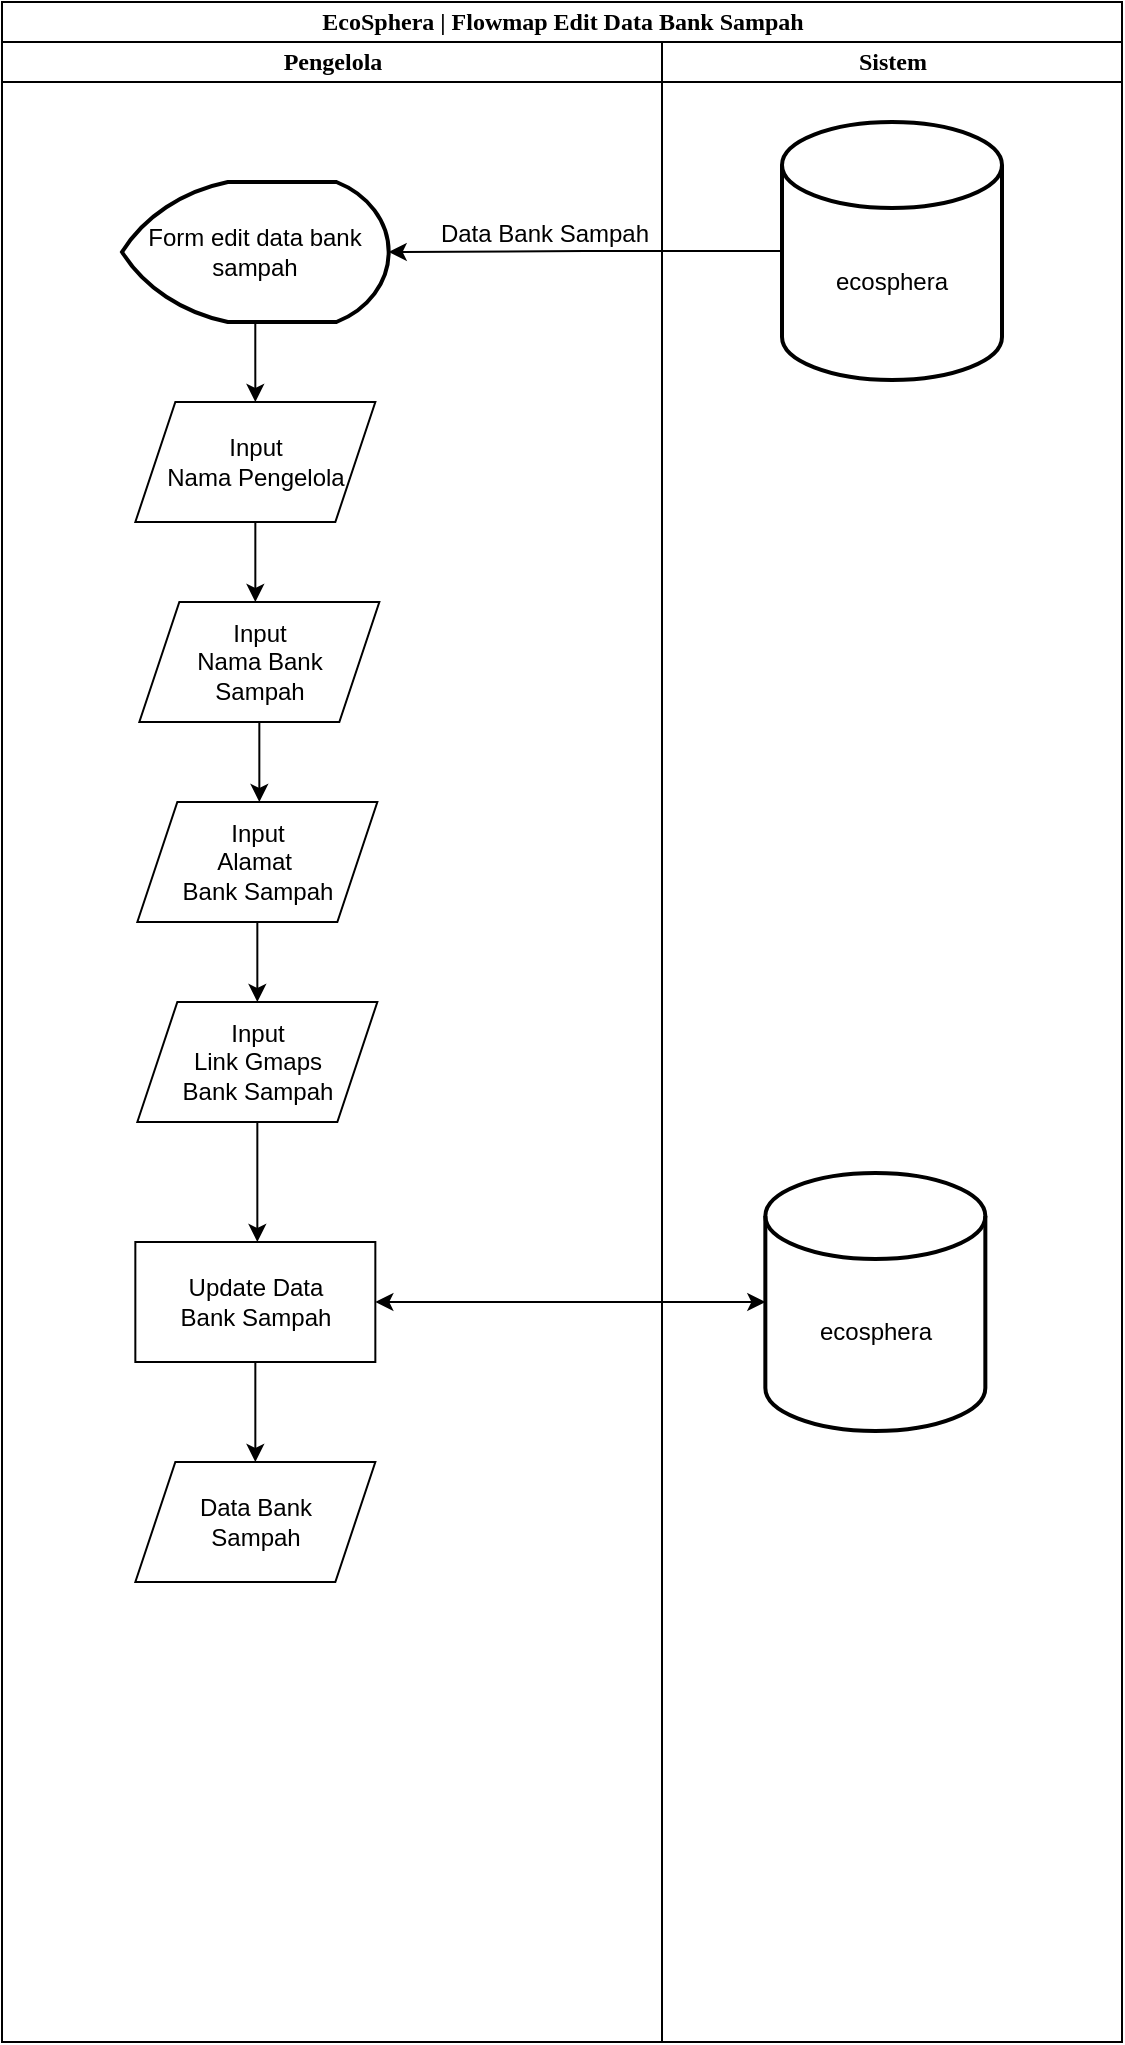 <mxfile version="20.3.0" type="device"><diagram id="dncpg9zuQDqxlZP3yS89" name="Page-1"><mxGraphModel dx="827" dy="517" grid="1" gridSize="10" guides="1" tooltips="1" connect="1" arrows="1" fold="1" page="1" pageScale="1" pageWidth="2339" pageHeight="3300" math="0" shadow="0"><root><mxCell id="0"/><mxCell id="1" parent="0"/><mxCell id="bPrlawOipyYoqwLbvq1m-11" value="&lt;font style=&quot;font-size: 12px;&quot;&gt;EcoSphera | Flowmap Edit Data Bank Sampah&lt;/font&gt;" style="swimlane;html=1;childLayout=stackLayout;startSize=20;rounded=0;shadow=0;labelBackgroundColor=none;strokeWidth=1;fontFamily=Times New Roman;fontSize=8;align=center;" vertex="1" parent="1"><mxGeometry x="210" y="90" width="560" height="1020" as="geometry"/></mxCell><mxCell id="bPrlawOipyYoqwLbvq1m-12" value="" style="endArrow=classic;startArrow=classic;html=1;rounded=0;entryX=0;entryY=0.5;entryDx=0;entryDy=0;entryPerimeter=0;" edge="1" parent="bPrlawOipyYoqwLbvq1m-11" source="bPrlawOipyYoqwLbvq1m-25" target="bPrlawOipyYoqwLbvq1m-29"><mxGeometry width="50" height="50" relative="1" as="geometry"><mxPoint x="251.67" y="680" as="sourcePoint"/><mxPoint x="301.67" y="630" as="targetPoint"/></mxGeometry></mxCell><mxCell id="bPrlawOipyYoqwLbvq1m-13" value="Pengelola" style="swimlane;html=1;startSize=20;fontFamily=Times New Roman;" vertex="1" parent="bPrlawOipyYoqwLbvq1m-11"><mxGeometry y="20" width="330" height="1000" as="geometry"><mxRectangle y="20" width="40" height="1000" as="alternateBounds"/></mxGeometry></mxCell><mxCell id="bPrlawOipyYoqwLbvq1m-14" style="edgeStyle=elbowEdgeStyle;rounded=0;orthogonalLoop=1;jettySize=auto;html=1;entryX=0.5;entryY=0;entryDx=0;entryDy=0;entryPerimeter=0;" edge="1" parent="bPrlawOipyYoqwLbvq1m-13"><mxGeometry relative="1" as="geometry"><mxPoint x="124.793" y="559.793" as="sourcePoint"/></mxGeometry></mxCell><mxCell id="bPrlawOipyYoqwLbvq1m-15" style="edgeStyle=orthogonalEdgeStyle;rounded=0;orthogonalLoop=1;jettySize=auto;html=1;entryX=0.5;entryY=0;entryDx=0;entryDy=0;" edge="1" parent="bPrlawOipyYoqwLbvq1m-13" source="bPrlawOipyYoqwLbvq1m-16" target="bPrlawOipyYoqwLbvq1m-17"><mxGeometry relative="1" as="geometry"/></mxCell><mxCell id="bPrlawOipyYoqwLbvq1m-16" value="Form edit data bank sampah" style="strokeWidth=2;html=1;shape=mxgraph.flowchart.display;whiteSpace=wrap;" vertex="1" parent="bPrlawOipyYoqwLbvq1m-13"><mxGeometry x="60" y="70" width="133.34" height="70" as="geometry"/></mxCell><mxCell id="bPrlawOipyYoqwLbvq1m-17" value="Input&lt;br&gt;Nama Pengelola" style="shape=parallelogram;perimeter=parallelogramPerimeter;whiteSpace=wrap;html=1;fixedSize=1;" vertex="1" parent="bPrlawOipyYoqwLbvq1m-13"><mxGeometry x="66.67" y="180" width="120" height="60" as="geometry"/></mxCell><mxCell id="bPrlawOipyYoqwLbvq1m-18" value="Input&lt;br&gt;Nama Bank&lt;br&gt;Sampah" style="shape=parallelogram;perimeter=parallelogramPerimeter;whiteSpace=wrap;html=1;fixedSize=1;" vertex="1" parent="bPrlawOipyYoqwLbvq1m-13"><mxGeometry x="68.67" y="280" width="120" height="60" as="geometry"/></mxCell><mxCell id="bPrlawOipyYoqwLbvq1m-19" value="" style="edgeStyle=orthogonalEdgeStyle;rounded=0;orthogonalLoop=1;jettySize=auto;html=1;" edge="1" parent="bPrlawOipyYoqwLbvq1m-13" source="bPrlawOipyYoqwLbvq1m-17" target="bPrlawOipyYoqwLbvq1m-18"><mxGeometry relative="1" as="geometry"><Array as="points"><mxPoint x="126.67" y="240"/><mxPoint x="126.67" y="240"/></Array></mxGeometry></mxCell><mxCell id="bPrlawOipyYoqwLbvq1m-20" value="Input&lt;br&gt;Alamat&amp;nbsp;&lt;br&gt;Bank Sampah" style="shape=parallelogram;perimeter=parallelogramPerimeter;whiteSpace=wrap;html=1;fixedSize=1;" vertex="1" parent="bPrlawOipyYoqwLbvq1m-13"><mxGeometry x="67.67" y="380" width="120" height="60" as="geometry"/></mxCell><mxCell id="bPrlawOipyYoqwLbvq1m-21" value="" style="edgeStyle=orthogonalEdgeStyle;rounded=0;orthogonalLoop=1;jettySize=auto;html=1;" edge="1" parent="bPrlawOipyYoqwLbvq1m-13" source="bPrlawOipyYoqwLbvq1m-18" target="bPrlawOipyYoqwLbvq1m-20"><mxGeometry relative="1" as="geometry"><Array as="points"><mxPoint x="127.67" y="340"/><mxPoint x="127.67" y="340"/></Array></mxGeometry></mxCell><mxCell id="bPrlawOipyYoqwLbvq1m-22" value="Input&lt;br&gt;Link Gmaps&lt;br&gt;Bank Sampah" style="shape=parallelogram;perimeter=parallelogramPerimeter;whiteSpace=wrap;html=1;fixedSize=1;" vertex="1" parent="bPrlawOipyYoqwLbvq1m-13"><mxGeometry x="67.67" y="480" width="120" height="60" as="geometry"/></mxCell><mxCell id="bPrlawOipyYoqwLbvq1m-23" value="" style="edgeStyle=orthogonalEdgeStyle;rounded=0;orthogonalLoop=1;jettySize=auto;html=1;" edge="1" parent="bPrlawOipyYoqwLbvq1m-13" source="bPrlawOipyYoqwLbvq1m-20" target="bPrlawOipyYoqwLbvq1m-22"><mxGeometry relative="1" as="geometry"/></mxCell><mxCell id="bPrlawOipyYoqwLbvq1m-24" style="edgeStyle=orthogonalEdgeStyle;rounded=0;orthogonalLoop=1;jettySize=auto;html=1;entryX=0.5;entryY=0;entryDx=0;entryDy=0;" edge="1" parent="bPrlawOipyYoqwLbvq1m-13" source="bPrlawOipyYoqwLbvq1m-25" target="bPrlawOipyYoqwLbvq1m-27"><mxGeometry relative="1" as="geometry"/></mxCell><mxCell id="bPrlawOipyYoqwLbvq1m-25" value="Update Data&lt;br&gt;Bank Sampah" style="rounded=0;whiteSpace=wrap;html=1;" vertex="1" parent="bPrlawOipyYoqwLbvq1m-13"><mxGeometry x="66.67" y="600" width="120" height="60" as="geometry"/></mxCell><mxCell id="bPrlawOipyYoqwLbvq1m-26" value="" style="edgeStyle=orthogonalEdgeStyle;rounded=0;orthogonalLoop=1;jettySize=auto;html=1;" edge="1" parent="bPrlawOipyYoqwLbvq1m-13" source="bPrlawOipyYoqwLbvq1m-22" target="bPrlawOipyYoqwLbvq1m-25"><mxGeometry relative="1" as="geometry"><Array as="points"><mxPoint x="126.67" y="530"/><mxPoint x="126.67" y="530"/></Array></mxGeometry></mxCell><mxCell id="bPrlawOipyYoqwLbvq1m-27" value="Data Bank&lt;br&gt;Sampah" style="shape=parallelogram;perimeter=parallelogramPerimeter;whiteSpace=wrap;html=1;fixedSize=1;" vertex="1" parent="bPrlawOipyYoqwLbvq1m-13"><mxGeometry x="66.67" y="710" width="120" height="60" as="geometry"/></mxCell><mxCell id="bPrlawOipyYoqwLbvq1m-33" value="Data Bank Sampah" style="text;html=1;align=center;verticalAlign=middle;resizable=0;points=[];autosize=1;strokeColor=none;fillColor=none;" vertex="1" parent="bPrlawOipyYoqwLbvq1m-13"><mxGeometry x="206" y="81" width="130" height="30" as="geometry"/></mxCell><mxCell id="bPrlawOipyYoqwLbvq1m-28" value="Sistem" style="swimlane;html=1;startSize=20;fontFamily=Times New Roman;" vertex="1" parent="bPrlawOipyYoqwLbvq1m-11"><mxGeometry x="330" y="20" width="230" height="1000" as="geometry"/></mxCell><mxCell id="bPrlawOipyYoqwLbvq1m-29" value="&lt;div&gt;&lt;br&gt;&lt;/div&gt;&lt;div&gt;&lt;br&gt;&lt;/div&gt;ecosphera&lt;div&gt;&lt;/div&gt;" style="strokeWidth=2;html=1;shape=mxgraph.flowchart.database;whiteSpace=wrap;" vertex="1" parent="bPrlawOipyYoqwLbvq1m-28"><mxGeometry x="51.67" y="565.5" width="110" height="129" as="geometry"/></mxCell><mxCell id="bPrlawOipyYoqwLbvq1m-30" value="&lt;div&gt;&lt;br&gt;&lt;/div&gt;&lt;div&gt;&lt;br&gt;&lt;/div&gt;ecosphera&lt;div&gt;&lt;/div&gt;" style="strokeWidth=2;html=1;shape=mxgraph.flowchart.database;whiteSpace=wrap;" vertex="1" parent="bPrlawOipyYoqwLbvq1m-28"><mxGeometry x="60" y="40" width="110" height="129" as="geometry"/></mxCell><mxCell id="bPrlawOipyYoqwLbvq1m-31" style="edgeStyle=orthogonalEdgeStyle;rounded=0;orthogonalLoop=1;jettySize=auto;html=1;entryX=1;entryY=0.5;entryDx=0;entryDy=0;entryPerimeter=0;" edge="1" parent="bPrlawOipyYoqwLbvq1m-11" source="bPrlawOipyYoqwLbvq1m-30" target="bPrlawOipyYoqwLbvq1m-16"><mxGeometry relative="1" as="geometry"><mxPoint x="250" y="180" as="targetPoint"/><Array as="points"/></mxGeometry></mxCell></root></mxGraphModel></diagram></mxfile>